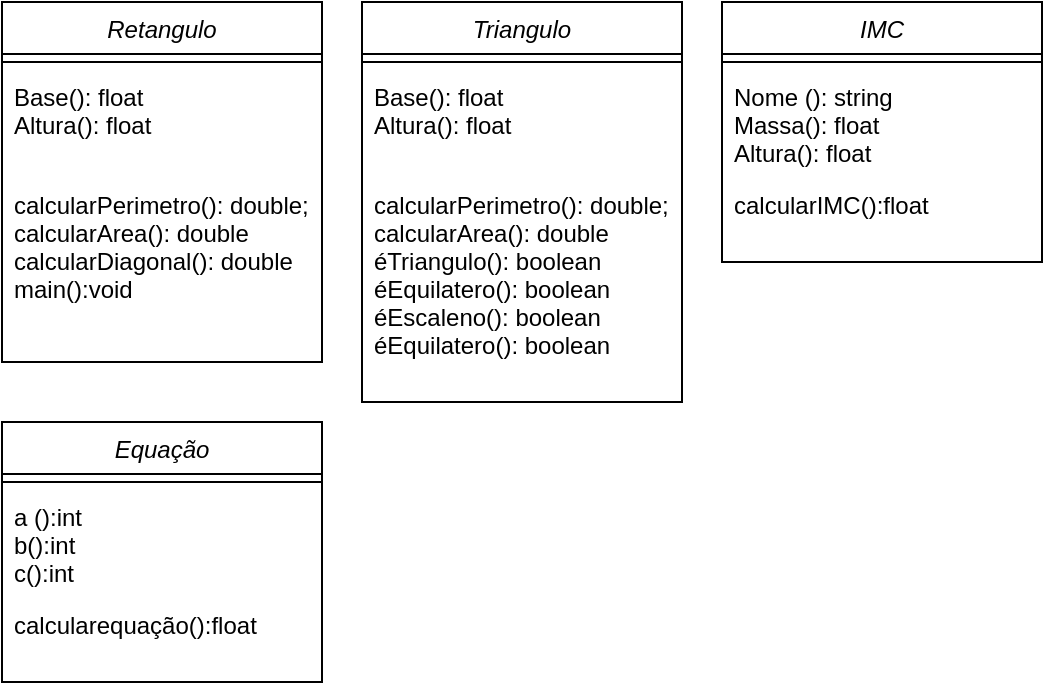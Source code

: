 <mxfile version="21.6.7" type="github">
  <diagram id="C5RBs43oDa-KdzZeNtuy" name="Page-1">
    <mxGraphModel dx="577" dy="310" grid="1" gridSize="10" guides="1" tooltips="1" connect="1" arrows="1" fold="1" page="1" pageScale="1" pageWidth="827" pageHeight="1169" math="0" shadow="0">
      <root>
        <mxCell id="WIyWlLk6GJQsqaUBKTNV-0" />
        <mxCell id="WIyWlLk6GJQsqaUBKTNV-1" parent="WIyWlLk6GJQsqaUBKTNV-0" />
        <mxCell id="zkfFHV4jXpPFQw0GAbJ--0" value="Retangulo" style="swimlane;fontStyle=2;align=center;verticalAlign=top;childLayout=stackLayout;horizontal=1;startSize=26;horizontalStack=0;resizeParent=1;resizeLast=0;collapsible=1;marginBottom=0;rounded=0;shadow=0;strokeWidth=1;" parent="WIyWlLk6GJQsqaUBKTNV-1" vertex="1">
          <mxGeometry x="80" y="50" width="160" height="180" as="geometry">
            <mxRectangle x="230" y="140" width="160" height="26" as="alternateBounds" />
          </mxGeometry>
        </mxCell>
        <mxCell id="zkfFHV4jXpPFQw0GAbJ--4" value="" style="line;html=1;strokeWidth=1;align=left;verticalAlign=middle;spacingTop=-1;spacingLeft=3;spacingRight=3;rotatable=0;labelPosition=right;points=[];portConstraint=eastwest;" parent="zkfFHV4jXpPFQw0GAbJ--0" vertex="1">
          <mxGeometry y="26" width="160" height="8" as="geometry" />
        </mxCell>
        <mxCell id="zkfFHV4jXpPFQw0GAbJ--1" value="Base(): float&#xa;Altura(): float" style="text;align=left;verticalAlign=top;spacingLeft=4;spacingRight=4;overflow=hidden;rotatable=0;points=[[0,0.5],[1,0.5]];portConstraint=eastwest;" parent="zkfFHV4jXpPFQw0GAbJ--0" vertex="1">
          <mxGeometry y="34" width="160" height="54" as="geometry" />
        </mxCell>
        <mxCell id="zkfFHV4jXpPFQw0GAbJ--5" value="calcularPerimetro(): double;&#xa;calcularArea(): double&#xa;calcularDiagonal(): double&#xa;main():void&#xa;" style="text;align=left;verticalAlign=top;spacingLeft=4;spacingRight=4;overflow=hidden;rotatable=0;points=[[0,0.5],[1,0.5]];portConstraint=eastwest;" parent="zkfFHV4jXpPFQw0GAbJ--0" vertex="1">
          <mxGeometry y="88" width="160" height="92" as="geometry" />
        </mxCell>
        <mxCell id="_g5AxiMEUH8gk9ehjw5A-4" value="Triangulo&#xa;" style="swimlane;fontStyle=2;align=center;verticalAlign=top;childLayout=stackLayout;horizontal=1;startSize=26;horizontalStack=0;resizeParent=1;resizeLast=0;collapsible=1;marginBottom=0;rounded=0;shadow=0;strokeWidth=1;" vertex="1" parent="WIyWlLk6GJQsqaUBKTNV-1">
          <mxGeometry x="260" y="50" width="160" height="200" as="geometry">
            <mxRectangle x="230" y="140" width="160" height="26" as="alternateBounds" />
          </mxGeometry>
        </mxCell>
        <mxCell id="_g5AxiMEUH8gk9ehjw5A-5" value="" style="line;html=1;strokeWidth=1;align=left;verticalAlign=middle;spacingTop=-1;spacingLeft=3;spacingRight=3;rotatable=0;labelPosition=right;points=[];portConstraint=eastwest;" vertex="1" parent="_g5AxiMEUH8gk9ehjw5A-4">
          <mxGeometry y="26" width="160" height="8" as="geometry" />
        </mxCell>
        <mxCell id="_g5AxiMEUH8gk9ehjw5A-6" value="Base(): float&#xa;Altura(): float" style="text;align=left;verticalAlign=top;spacingLeft=4;spacingRight=4;overflow=hidden;rotatable=0;points=[[0,0.5],[1,0.5]];portConstraint=eastwest;" vertex="1" parent="_g5AxiMEUH8gk9ehjw5A-4">
          <mxGeometry y="34" width="160" height="54" as="geometry" />
        </mxCell>
        <mxCell id="_g5AxiMEUH8gk9ehjw5A-7" value="calcularPerimetro(): double;&#xa;calcularArea(): double&#xa;éTriangulo(): boolean&#xa;éEquilatero(): boolean&#xa;éEscaleno(): boolean&#xa;éEquilatero(): boolean" style="text;align=left;verticalAlign=top;spacingLeft=4;spacingRight=4;overflow=hidden;rotatable=0;points=[[0,0.5],[1,0.5]];portConstraint=eastwest;" vertex="1" parent="_g5AxiMEUH8gk9ehjw5A-4">
          <mxGeometry y="88" width="160" height="112" as="geometry" />
        </mxCell>
        <mxCell id="_g5AxiMEUH8gk9ehjw5A-8" value="IMC" style="swimlane;fontStyle=2;align=center;verticalAlign=top;childLayout=stackLayout;horizontal=1;startSize=26;horizontalStack=0;resizeParent=1;resizeLast=0;collapsible=1;marginBottom=0;rounded=0;shadow=0;strokeWidth=1;" vertex="1" parent="WIyWlLk6GJQsqaUBKTNV-1">
          <mxGeometry x="440" y="50" width="160" height="130" as="geometry">
            <mxRectangle x="230" y="140" width="160" height="26" as="alternateBounds" />
          </mxGeometry>
        </mxCell>
        <mxCell id="_g5AxiMEUH8gk9ehjw5A-9" value="" style="line;html=1;strokeWidth=1;align=left;verticalAlign=middle;spacingTop=-1;spacingLeft=3;spacingRight=3;rotatable=0;labelPosition=right;points=[];portConstraint=eastwest;" vertex="1" parent="_g5AxiMEUH8gk9ehjw5A-8">
          <mxGeometry y="26" width="160" height="8" as="geometry" />
        </mxCell>
        <mxCell id="_g5AxiMEUH8gk9ehjw5A-10" value="Nome (): string&#xa;Massa(): float&#xa;Altura(): float" style="text;align=left;verticalAlign=top;spacingLeft=4;spacingRight=4;overflow=hidden;rotatable=0;points=[[0,0.5],[1,0.5]];portConstraint=eastwest;" vertex="1" parent="_g5AxiMEUH8gk9ehjw5A-8">
          <mxGeometry y="34" width="160" height="54" as="geometry" />
        </mxCell>
        <mxCell id="_g5AxiMEUH8gk9ehjw5A-11" value="calcularIMC():float&#xa;" style="text;align=left;verticalAlign=top;spacingLeft=4;spacingRight=4;overflow=hidden;rotatable=0;points=[[0,0.5],[1,0.5]];portConstraint=eastwest;" vertex="1" parent="_g5AxiMEUH8gk9ehjw5A-8">
          <mxGeometry y="88" width="160" height="42" as="geometry" />
        </mxCell>
        <mxCell id="_g5AxiMEUH8gk9ehjw5A-12" value="Equação" style="swimlane;fontStyle=2;align=center;verticalAlign=top;childLayout=stackLayout;horizontal=1;startSize=26;horizontalStack=0;resizeParent=1;resizeLast=0;collapsible=1;marginBottom=0;rounded=0;shadow=0;strokeWidth=1;" vertex="1" parent="WIyWlLk6GJQsqaUBKTNV-1">
          <mxGeometry x="80" y="260" width="160" height="130" as="geometry">
            <mxRectangle x="230" y="140" width="160" height="26" as="alternateBounds" />
          </mxGeometry>
        </mxCell>
        <mxCell id="_g5AxiMEUH8gk9ehjw5A-13" value="" style="line;html=1;strokeWidth=1;align=left;verticalAlign=middle;spacingTop=-1;spacingLeft=3;spacingRight=3;rotatable=0;labelPosition=right;points=[];portConstraint=eastwest;" vertex="1" parent="_g5AxiMEUH8gk9ehjw5A-12">
          <mxGeometry y="26" width="160" height="8" as="geometry" />
        </mxCell>
        <mxCell id="_g5AxiMEUH8gk9ehjw5A-14" value="a ():int&#xa;b():int&#xa;c():int" style="text;align=left;verticalAlign=top;spacingLeft=4;spacingRight=4;overflow=hidden;rotatable=0;points=[[0,0.5],[1,0.5]];portConstraint=eastwest;" vertex="1" parent="_g5AxiMEUH8gk9ehjw5A-12">
          <mxGeometry y="34" width="160" height="54" as="geometry" />
        </mxCell>
        <mxCell id="_g5AxiMEUH8gk9ehjw5A-15" value="calcularequação():float&#xa;" style="text;align=left;verticalAlign=top;spacingLeft=4;spacingRight=4;overflow=hidden;rotatable=0;points=[[0,0.5],[1,0.5]];portConstraint=eastwest;" vertex="1" parent="_g5AxiMEUH8gk9ehjw5A-12">
          <mxGeometry y="88" width="160" height="42" as="geometry" />
        </mxCell>
      </root>
    </mxGraphModel>
  </diagram>
</mxfile>
